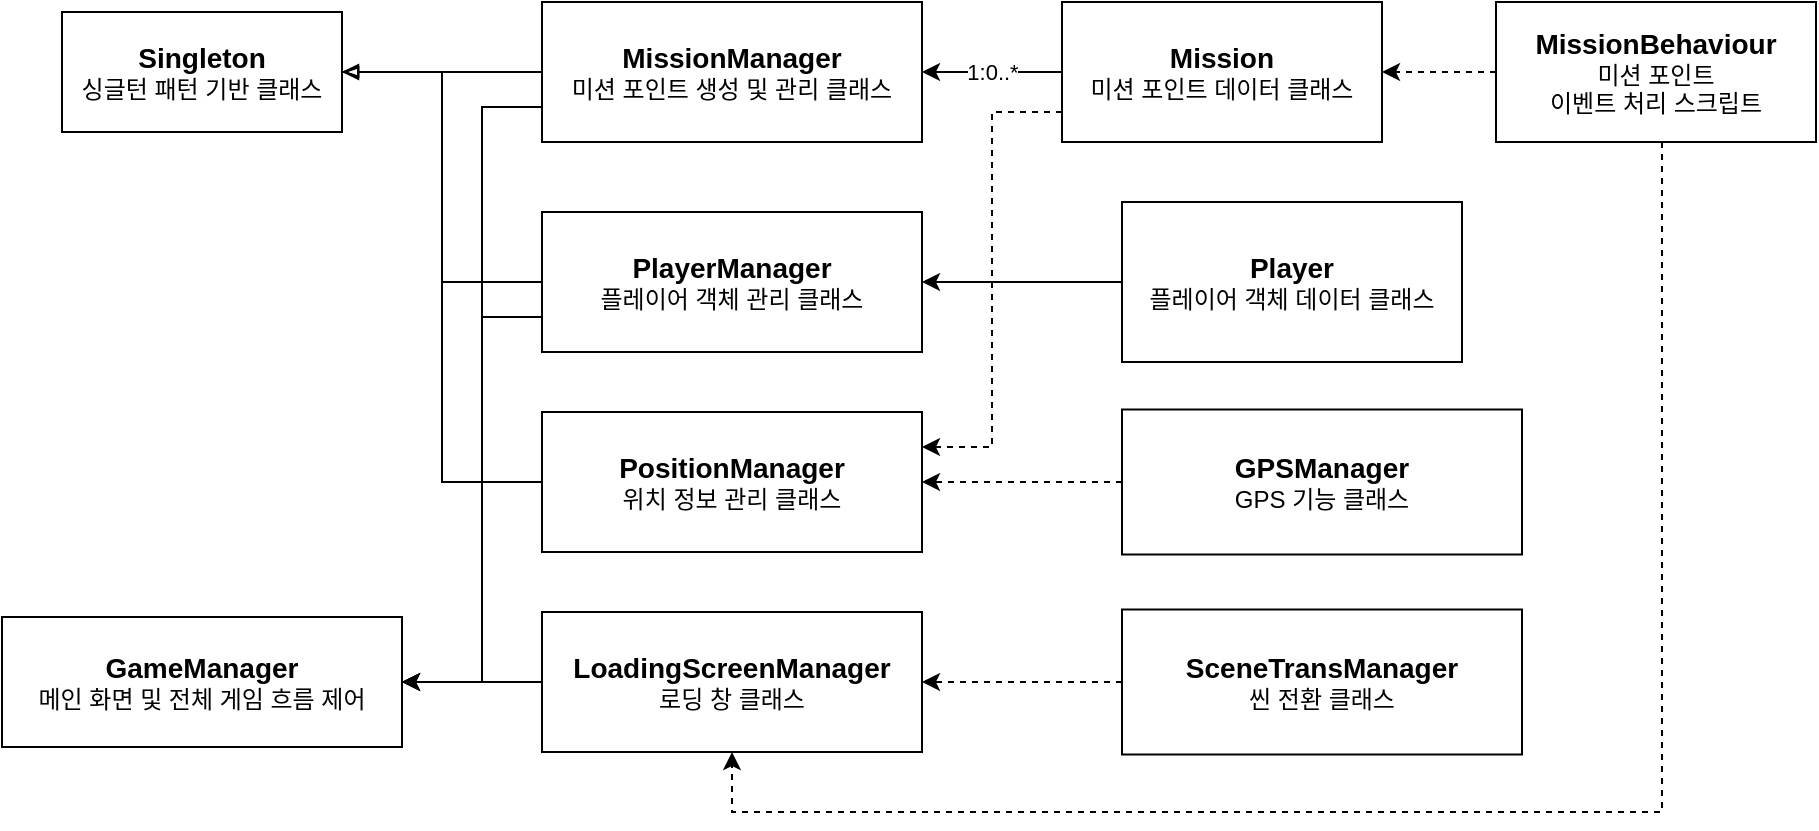 <mxfile version="21.0.2" type="device"><diagram id="C5RBs43oDa-KdzZeNtuy" name="Page-1"><mxGraphModel dx="716" dy="556" grid="1" gridSize="10" guides="1" tooltips="1" connect="1" arrows="1" fold="1" page="1" pageScale="1" pageWidth="827" pageHeight="1169" math="0" shadow="0"><root><mxCell id="WIyWlLk6GJQsqaUBKTNV-0"/><mxCell id="WIyWlLk6GJQsqaUBKTNV-1" parent="WIyWlLk6GJQsqaUBKTNV-0"/><mxCell id="9-HGWQimVWSdlSeF7pid-1" value="&lt;font style=&quot;font-size: 14px;&quot;&gt;&lt;b&gt;GameManager&lt;br&gt;&lt;/b&gt;&lt;/font&gt;메인 화면 및 전체 게임 흐름 제어" style="rounded=0;whiteSpace=wrap;html=1;" parent="WIyWlLk6GJQsqaUBKTNV-1" vertex="1"><mxGeometry x="80" y="472.5" width="200" height="65" as="geometry"/></mxCell><mxCell id="9-HGWQimVWSdlSeF7pid-2" value="&lt;font style=&quot;font-size: 14px;&quot;&gt;&lt;b&gt;Singleton&lt;br&gt;&lt;/b&gt;&lt;/font&gt;싱글턴 패턴 기반 클래스" style="rounded=0;whiteSpace=wrap;html=1;" parent="WIyWlLk6GJQsqaUBKTNV-1" vertex="1"><mxGeometry x="110" y="170" width="140" height="60" as="geometry"/></mxCell><mxCell id="9-HGWQimVWSdlSeF7pid-10" style="edgeStyle=orthogonalEdgeStyle;rounded=0;orthogonalLoop=1;jettySize=auto;html=1;entryX=1;entryY=0.5;entryDx=0;entryDy=0;endArrow=blockThin;endFill=0;" parent="WIyWlLk6GJQsqaUBKTNV-1" source="9-HGWQimVWSdlSeF7pid-3" target="9-HGWQimVWSdlSeF7pid-2" edge="1"><mxGeometry relative="1" as="geometry"/></mxCell><mxCell id="9-HGWQimVWSdlSeF7pid-14" style="edgeStyle=orthogonalEdgeStyle;rounded=0;orthogonalLoop=1;jettySize=auto;html=1;exitX=0;exitY=0.75;exitDx=0;exitDy=0;entryX=1;entryY=0.5;entryDx=0;entryDy=0;" parent="WIyWlLk6GJQsqaUBKTNV-1" source="9-HGWQimVWSdlSeF7pid-3" target="9-HGWQimVWSdlSeF7pid-1" edge="1"><mxGeometry relative="1" as="geometry"><Array as="points"><mxPoint x="320" y="218"/><mxPoint x="320" y="505"/></Array></mxGeometry></mxCell><mxCell id="9-HGWQimVWSdlSeF7pid-3" value="&lt;font style=&quot;font-size: 14px;&quot;&gt;&lt;b&gt;MissionManager&lt;br&gt;&lt;/b&gt;&lt;/font&gt;미션 포인트 생성 및 관리 클래스" style="rounded=0;whiteSpace=wrap;html=1;" parent="WIyWlLk6GJQsqaUBKTNV-1" vertex="1"><mxGeometry x="350" y="165" width="190" height="70" as="geometry"/></mxCell><mxCell id="9-HGWQimVWSdlSeF7pid-11" style="edgeStyle=orthogonalEdgeStyle;rounded=0;orthogonalLoop=1;jettySize=auto;html=1;entryX=1;entryY=0.5;entryDx=0;entryDy=0;endArrow=blockThin;endFill=0;" parent="WIyWlLk6GJQsqaUBKTNV-1" source="9-HGWQimVWSdlSeF7pid-7" target="9-HGWQimVWSdlSeF7pid-2" edge="1"><mxGeometry relative="1" as="geometry"/></mxCell><mxCell id="9-HGWQimVWSdlSeF7pid-15" style="edgeStyle=orthogonalEdgeStyle;rounded=0;orthogonalLoop=1;jettySize=auto;html=1;exitX=0;exitY=0.75;exitDx=0;exitDy=0;entryX=1;entryY=0.5;entryDx=0;entryDy=0;" parent="WIyWlLk6GJQsqaUBKTNV-1" source="9-HGWQimVWSdlSeF7pid-7" target="9-HGWQimVWSdlSeF7pid-1" edge="1"><mxGeometry relative="1" as="geometry"><Array as="points"><mxPoint x="320" y="322"/><mxPoint x="320" y="505"/></Array></mxGeometry></mxCell><mxCell id="9-HGWQimVWSdlSeF7pid-7" value="&lt;font style=&quot;font-size: 14px;&quot;&gt;&lt;b&gt;PlayerManager&lt;br&gt;&lt;/b&gt;&lt;/font&gt;플레이어 객체 관리 클래스" style="rounded=0;whiteSpace=wrap;html=1;" parent="WIyWlLk6GJQsqaUBKTNV-1" vertex="1"><mxGeometry x="350" y="270" width="190" height="70" as="geometry"/></mxCell><mxCell id="9-HGWQimVWSdlSeF7pid-12" style="edgeStyle=orthogonalEdgeStyle;rounded=0;orthogonalLoop=1;jettySize=auto;html=1;entryX=1;entryY=0.5;entryDx=0;entryDy=0;endArrow=block;endFill=0;" parent="WIyWlLk6GJQsqaUBKTNV-1" source="9-HGWQimVWSdlSeF7pid-8" target="9-HGWQimVWSdlSeF7pid-2" edge="1"><mxGeometry relative="1" as="geometry"/></mxCell><mxCell id="9-HGWQimVWSdlSeF7pid-8" value="&lt;font style=&quot;font-size: 14px;&quot;&gt;&lt;b&gt;PositionManager&lt;br&gt;&lt;/b&gt;&lt;/font&gt;위치 정보 관리 클래스" style="rounded=0;whiteSpace=wrap;html=1;" parent="WIyWlLk6GJQsqaUBKTNV-1" vertex="1"><mxGeometry x="350" y="370" width="190" height="70" as="geometry"/></mxCell><mxCell id="9-HGWQimVWSdlSeF7pid-16" style="edgeStyle=orthogonalEdgeStyle;rounded=0;orthogonalLoop=1;jettySize=auto;html=1;entryX=1;entryY=0.5;entryDx=0;entryDy=0;" parent="WIyWlLk6GJQsqaUBKTNV-1" source="9-HGWQimVWSdlSeF7pid-9" target="9-HGWQimVWSdlSeF7pid-1" edge="1"><mxGeometry relative="1" as="geometry"/></mxCell><mxCell id="9-HGWQimVWSdlSeF7pid-9" value="&lt;font style=&quot;font-size: 14px;&quot;&gt;&lt;b&gt;LoadingScreenManager&lt;br&gt;&lt;/b&gt;&lt;/font&gt;로딩 창 클래스" style="rounded=0;whiteSpace=wrap;html=1;" parent="WIyWlLk6GJQsqaUBKTNV-1" vertex="1"><mxGeometry x="350" y="470" width="190" height="70" as="geometry"/></mxCell><mxCell id="9-HGWQimVWSdlSeF7pid-19" value="1:0..*" style="edgeStyle=orthogonalEdgeStyle;rounded=0;orthogonalLoop=1;jettySize=auto;html=1;entryX=1;entryY=0.5;entryDx=0;entryDy=0;" parent="WIyWlLk6GJQsqaUBKTNV-1" source="9-HGWQimVWSdlSeF7pid-18" target="9-HGWQimVWSdlSeF7pid-3" edge="1"><mxGeometry relative="1" as="geometry"/></mxCell><mxCell id="5s43IiwG8d-HAgFHg3g9-0" style="edgeStyle=orthogonalEdgeStyle;rounded=0;orthogonalLoop=1;jettySize=auto;html=1;entryX=1;entryY=0.25;entryDx=0;entryDy=0;dashed=1;" edge="1" parent="WIyWlLk6GJQsqaUBKTNV-1" source="9-HGWQimVWSdlSeF7pid-18" target="9-HGWQimVWSdlSeF7pid-8"><mxGeometry relative="1" as="geometry"><Array as="points"><mxPoint x="575" y="220"/><mxPoint x="575" y="388"/></Array></mxGeometry></mxCell><mxCell id="9-HGWQimVWSdlSeF7pid-18" value="&lt;font style=&quot;font-size: 14px;&quot;&gt;&lt;b&gt;Mission&lt;br&gt;&lt;/b&gt;&lt;/font&gt;미션 포인트 데이터 클래스" style="rounded=0;whiteSpace=wrap;html=1;" parent="WIyWlLk6GJQsqaUBKTNV-1" vertex="1"><mxGeometry x="610" y="165" width="160" height="70" as="geometry"/></mxCell><mxCell id="9-HGWQimVWSdlSeF7pid-21" style="edgeStyle=orthogonalEdgeStyle;rounded=0;orthogonalLoop=1;jettySize=auto;html=1;entryX=1;entryY=0.5;entryDx=0;entryDy=0;dashed=1;" parent="WIyWlLk6GJQsqaUBKTNV-1" source="9-HGWQimVWSdlSeF7pid-20" target="9-HGWQimVWSdlSeF7pid-18" edge="1"><mxGeometry relative="1" as="geometry"/></mxCell><mxCell id="5s43IiwG8d-HAgFHg3g9-1" style="edgeStyle=orthogonalEdgeStyle;rounded=0;orthogonalLoop=1;jettySize=auto;html=1;entryX=0.5;entryY=1;entryDx=0;entryDy=0;dashed=1;" edge="1" parent="WIyWlLk6GJQsqaUBKTNV-1" source="9-HGWQimVWSdlSeF7pid-20" target="9-HGWQimVWSdlSeF7pid-9"><mxGeometry relative="1" as="geometry"><Array as="points"><mxPoint x="910" y="570"/><mxPoint x="445" y="570"/></Array></mxGeometry></mxCell><mxCell id="9-HGWQimVWSdlSeF7pid-20" value="&lt;font style=&quot;font-size: 14px;&quot;&gt;&lt;b&gt;MissionBehaviour&lt;br&gt;&lt;/b&gt;&lt;/font&gt;미션 포인트&lt;br&gt;이벤트 처리 스크립트" style="rounded=0;whiteSpace=wrap;html=1;" parent="WIyWlLk6GJQsqaUBKTNV-1" vertex="1"><mxGeometry x="827" y="165" width="160" height="70" as="geometry"/></mxCell><mxCell id="9-HGWQimVWSdlSeF7pid-24" style="edgeStyle=orthogonalEdgeStyle;rounded=0;orthogonalLoop=1;jettySize=auto;html=1;entryX=1;entryY=0.5;entryDx=0;entryDy=0;dashed=1;" parent="WIyWlLk6GJQsqaUBKTNV-1" source="9-HGWQimVWSdlSeF7pid-23" target="9-HGWQimVWSdlSeF7pid-9" edge="1"><mxGeometry relative="1" as="geometry"/></mxCell><mxCell id="9-HGWQimVWSdlSeF7pid-23" value="&lt;font style=&quot;font-size: 14px;&quot;&gt;&lt;b&gt;SceneTransManager&lt;br&gt;&lt;/b&gt;&lt;/font&gt;씬 전환 클래스" style="rounded=0;whiteSpace=wrap;html=1;" parent="WIyWlLk6GJQsqaUBKTNV-1" vertex="1"><mxGeometry x="640" y="468.75" width="200" height="72.5" as="geometry"/></mxCell><mxCell id="9-HGWQimVWSdlSeF7pid-26" style="edgeStyle=orthogonalEdgeStyle;rounded=0;orthogonalLoop=1;jettySize=auto;html=1;entryX=1;entryY=0.5;entryDx=0;entryDy=0;dashed=1;" parent="WIyWlLk6GJQsqaUBKTNV-1" source="9-HGWQimVWSdlSeF7pid-25" target="9-HGWQimVWSdlSeF7pid-8" edge="1"><mxGeometry relative="1" as="geometry"/></mxCell><mxCell id="9-HGWQimVWSdlSeF7pid-25" value="&lt;font style=&quot;font-size: 14px;&quot;&gt;&lt;b&gt;GPSManager&lt;br&gt;&lt;/b&gt;&lt;/font&gt;GPS 기능 클래스" style="rounded=0;whiteSpace=wrap;html=1;" parent="WIyWlLk6GJQsqaUBKTNV-1" vertex="1"><mxGeometry x="640" y="368.75" width="200" height="72.5" as="geometry"/></mxCell><mxCell id="9-HGWQimVWSdlSeF7pid-29" style="edgeStyle=orthogonalEdgeStyle;rounded=0;orthogonalLoop=1;jettySize=auto;html=1;" parent="WIyWlLk6GJQsqaUBKTNV-1" source="9-HGWQimVWSdlSeF7pid-27" edge="1"><mxGeometry relative="1" as="geometry"><mxPoint x="540" y="305" as="targetPoint"/></mxGeometry></mxCell><mxCell id="9-HGWQimVWSdlSeF7pid-27" value="&lt;font style=&quot;font-size: 14px;&quot;&gt;&lt;b&gt;Player&lt;br&gt;&lt;/b&gt;&lt;/font&gt;플레이어 객체 데이터 클래스" style="rounded=0;whiteSpace=wrap;html=1;" parent="WIyWlLk6GJQsqaUBKTNV-1" vertex="1"><mxGeometry x="640" y="265" width="170" height="80" as="geometry"/></mxCell></root></mxGraphModel></diagram></mxfile>